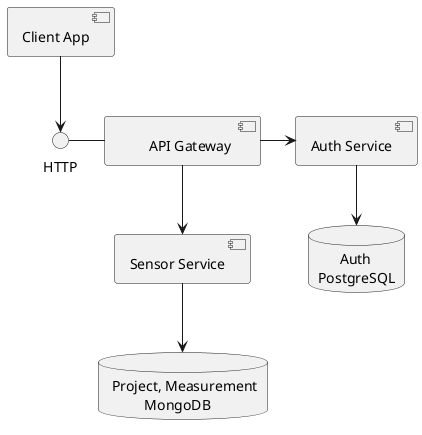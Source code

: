 @startuml
component "Client App" as app
component "Sensor Service" as sensors
component "Auth Service" as auth
component "\tAPI Gateway\t" as gateway
database " Project, Measurement\n          MongoDB" as sensorsDB
database "      Auth\nPostgreSQL" as authDB

app-d->HTTP
gateway-l-HTTP
sensors-d->sensorsDB
auth-d->authDB
gateway-r->auth
gateway-d->sensors

@enduml